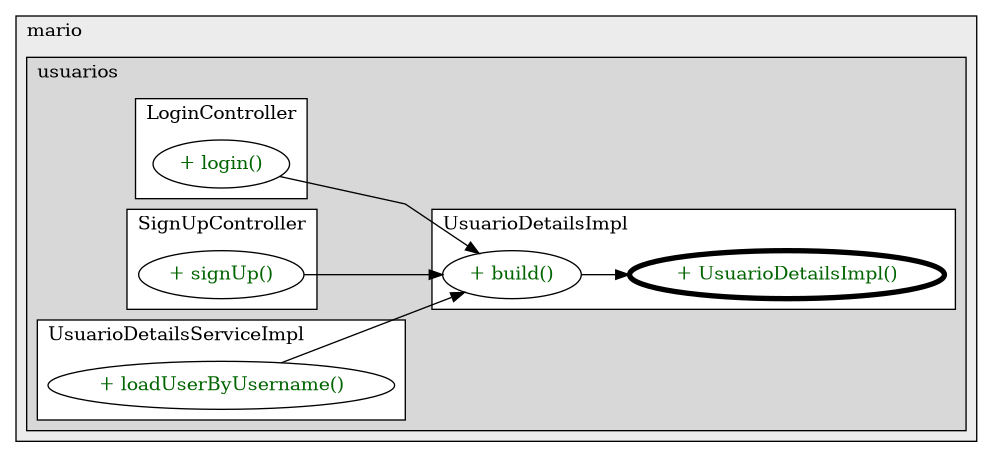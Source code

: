 @startuml

/' diagram meta data start
config=CallConfiguration;
{
  "rootMethod": "com.mario.usuarios.service.UsuarioDetailsImpl#UsuarioDetailsImpl(Long,String,String)",
  "projectClassification": {
    "searchMode": "OpenProject", // OpenProject, AllProjects
    "includedProjects": "",
    "pathEndKeywords": "*.impl",
    "isClientPath": "",
    "isClientName": "",
    "isTestPath": "",
    "isTestName": "",
    "isMappingPath": "",
    "isMappingName": "",
    "isDataAccessPath": "",
    "isDataAccessName": "",
    "isDataStructurePath": "",
    "isDataStructureName": "",
    "isInterfaceStructuresPath": "",
    "isInterfaceStructuresName": "",
    "isEntryPointPath": "",
    "isEntryPointName": "",
    "treatFinalFieldsAsMandatory": false
  },
  "graphRestriction": {
    "classPackageExcludeFilter": "",
    "classPackageIncludeFilter": "",
    "classNameExcludeFilter": "",
    "classNameIncludeFilter": "",
    "methodNameExcludeFilter": "",
    "methodNameIncludeFilter": "",
    "removeByInheritance": "", // inheritance/annotation based filtering is done in a second step
    "removeByAnnotation": "",
    "removeByClassPackage": "", // cleanup the graph after inheritance/annotation based filtering is done
    "removeByClassName": "",
    "cutMappings": false,
    "cutEnum": true,
    "cutTests": true,
    "cutClient": true,
    "cutDataAccess": true,
    "cutInterfaceStructures": true,
    "cutDataStructures": true,
    "cutGetterAndSetter": true,
    "cutConstructors": true
  },
  "graphTraversal": {
    "forwardDepth": 6,
    "backwardDepth": 6,
    "classPackageExcludeFilter": "",
    "classPackageIncludeFilter": "",
    "classNameExcludeFilter": "",
    "classNameIncludeFilter": "",
    "methodNameExcludeFilter": "",
    "methodNameIncludeFilter": "",
    "hideMappings": false,
    "hideDataStructures": false,
    "hidePrivateMethods": true,
    "hideInterfaceCalls": true, // indirection: implementation -> interface (is hidden) -> implementation
    "onlyShowApplicationEntryPoints": false, // root node is included
    "useMethodCallsForStructureDiagram": "ForwardOnly" // ForwardOnly, BothDirections, No
  },
  "details": {
    "aggregation": "GroupByClass", // ByClass, GroupByClass, None
    "showMethodParametersTypes": false,
    "showMethodParametersNames": false,
    "showMethodReturnType": false,
    "showPackageLevels": 2,
    "showCallOrder": false,
    "edgeMode": "MethodsOnly", // TypesOnly, MethodsOnly, TypesAndMethods, MethodsAndDirectTypeUsage
    "showDetailedClassStructure": false
  },
  "rootClass": "com.mario.usuarios.service.UsuarioDetailsImpl",
  "extensionCallbackMethod": "" // qualified.class.name#methodName - signature: public static String method(String)
}
diagram meta data end '/



digraph g {
    rankdir="LR"
    splines=polyline
    

'nodes 
subgraph cluster_103666436 { 
   	label=mario
	labeljust=l
	fillcolor="#ececec"
	style=filled
   
   subgraph cluster_1532315985 { 
   	label=usuarios
	labeljust=l
	fillcolor="#d8d8d8"
	style=filled
   
   subgraph cluster_1509280795 { 
   	label=LoginController
	labeljust=l
	fillcolor=white
	style=filled
   
   LoginController1128708622XXXlogin0[
	label="+ login()"
	style=filled
	fillcolor=white
	tooltip="LoginController

null"
	fontcolor=darkgreen
];
} 

subgraph cluster_1584861729 { 
   	label=UsuarioDetailsImpl
	labeljust=l
	fillcolor=white
	style=filled
   
   UsuarioDetailsImpl648435075XXXUsuarioDetailsImpl1416618726[
	label="+ UsuarioDetailsImpl()"
	style=filled
	fillcolor=white
	tooltip="UsuarioDetailsImpl

null"
	penwidth=4
	fontcolor=darkgreen
];

UsuarioDetailsImpl648435075XXXbuild1531808526[
	label="+ build()"
	style=filled
	fillcolor=white
	tooltip="UsuarioDetailsImpl

null"
	fontcolor=darkgreen
];
} 

subgraph cluster_688811276 { 
   	label=SignUpController
	labeljust=l
	fillcolor=white
	style=filled
   
   SignUpController1128708622XXXsignUp1531808526[
	label="+ signUp()"
	style=filled
	fillcolor=white
	tooltip="SignUpController

null"
	fontcolor=darkgreen
];
} 

subgraph cluster_802108970 { 
   	label=UsuarioDetailsServiceImpl
	labeljust=l
	fillcolor=white
	style=filled
   
   UsuarioDetailsServiceImpl648435075XXXloadUserByUsername1808118735[
	label="+ loadUserByUsername()"
	style=filled
	fillcolor=white
	tooltip="UsuarioDetailsServiceImpl

null"
	fontcolor=darkgreen
];
} 
} 
} 

'edges    
LoginController1128708622XXXlogin0 -> UsuarioDetailsImpl648435075XXXbuild1531808526;
SignUpController1128708622XXXsignUp1531808526 -> UsuarioDetailsImpl648435075XXXbuild1531808526;
UsuarioDetailsImpl648435075XXXbuild1531808526 -> UsuarioDetailsImpl648435075XXXUsuarioDetailsImpl1416618726;
UsuarioDetailsServiceImpl648435075XXXloadUserByUsername1808118735 -> UsuarioDetailsImpl648435075XXXbuild1531808526;
    
}
@enduml
